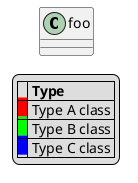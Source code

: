 {
  "sha1": "31lztygkhenp9je24ltu8nemdf7j4bn",
  "insertion": {
    "when": "2024-05-30T20:48:20.158Z",
    "url": "https://forum.plantuml.net/3596/how-to-generate-a-legend-with-colors-in-plantuml",
    "user": "plantuml@gmail.com"
  }
}
@startuml
class foo

legend
|= |= Type |
|<back:#FF0000>   </back>| Type A class |
|<back:#00FF00>   </back>| Type B class |
|<back:blue>   </back>| Type C class |
endlegend

@enduml
